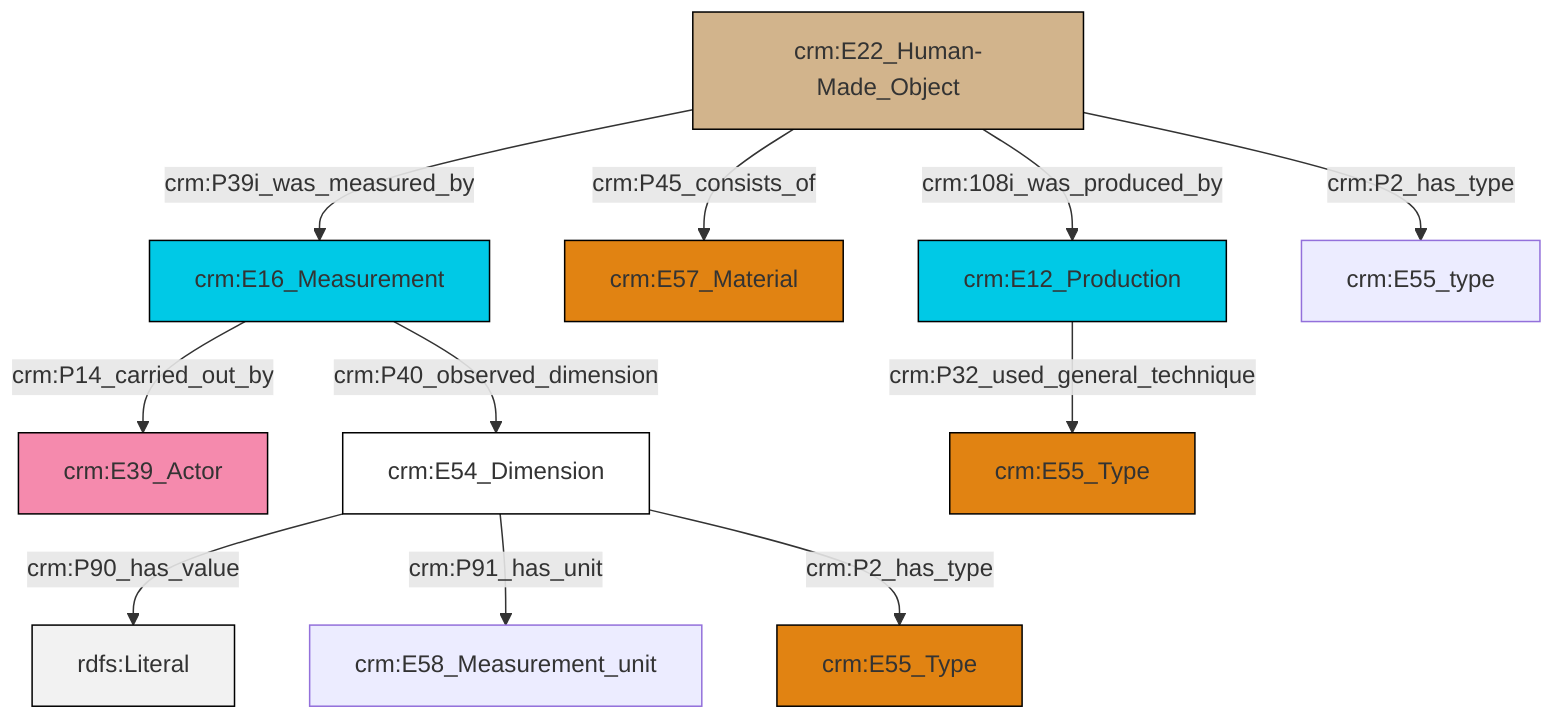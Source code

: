 graph TD
classDef Literal fill:#f2f2f2,stroke:#000000;
classDef CRM_Entity fill:#FFFFFF,stroke:#000000;
classDef Temporal_Entity fill:#00C9E6, stroke:#000000;
classDef Type fill:#E18312, stroke:#000000;
classDef Time-Span fill:#2C9C91, stroke:#000000;
classDef Appellation fill:#FFEB7F, stroke:#000000;
classDef Place fill:#008836, stroke:#000000;
classDef Persistent_Item fill:#B266B2, stroke:#000000;
classDef Conceptual_Object fill:#FFD700, stroke:#000000;
classDef Physical_Thing fill:#D2B48C, stroke:#000000;
classDef Actor fill:#f58aad, stroke:#000000;
classDef PC_Classes fill:#4ce600, stroke:#000000;
classDef Multi fill:#cccccc,stroke:#000000;

2["crm:E16_Measurement"]:::Temporal_Entity -->|crm:P40_observed_dimension| 3["crm:E54_Dimension"]:::CRM_Entity
6["crm:E22_Human-Made_Object"]:::Physical_Thing -->|crm:108i_was_produced_by| 7["crm:E12_Production"]:::Temporal_Entity
6["crm:E22_Human-Made_Object"]:::Physical_Thing -->|crm:P45_consists_of| 4["crm:E57_Material"]:::Type
6["crm:E22_Human-Made_Object"]:::Physical_Thing -->|crm:P2_has_type| 9["crm:E55_type"]:::Default
6["crm:E22_Human-Made_Object"]:::Physical_Thing -->|crm:P39i_was_measured_by| 2["crm:E16_Measurement"]:::Temporal_Entity
3["crm:E54_Dimension"]:::CRM_Entity -->|crm:P90_has_value| 10[rdfs:Literal]:::Literal
3["crm:E54_Dimension"]:::CRM_Entity -->|crm:P91_has_unit| 13["crm:E58_Measurement_unit"]:::Default
3["crm:E54_Dimension"]:::CRM_Entity -->|crm:P2_has_type| 11["crm:E55_Type"]:::Type
2["crm:E16_Measurement"]:::Temporal_Entity -->|crm:P14_carried_out_by| 0["crm:E39_Actor"]:::Actor
7["crm:E12_Production"]:::Temporal_Entity -->|crm:P32_used_general_technique| 17["crm:E55_Type"]:::Type